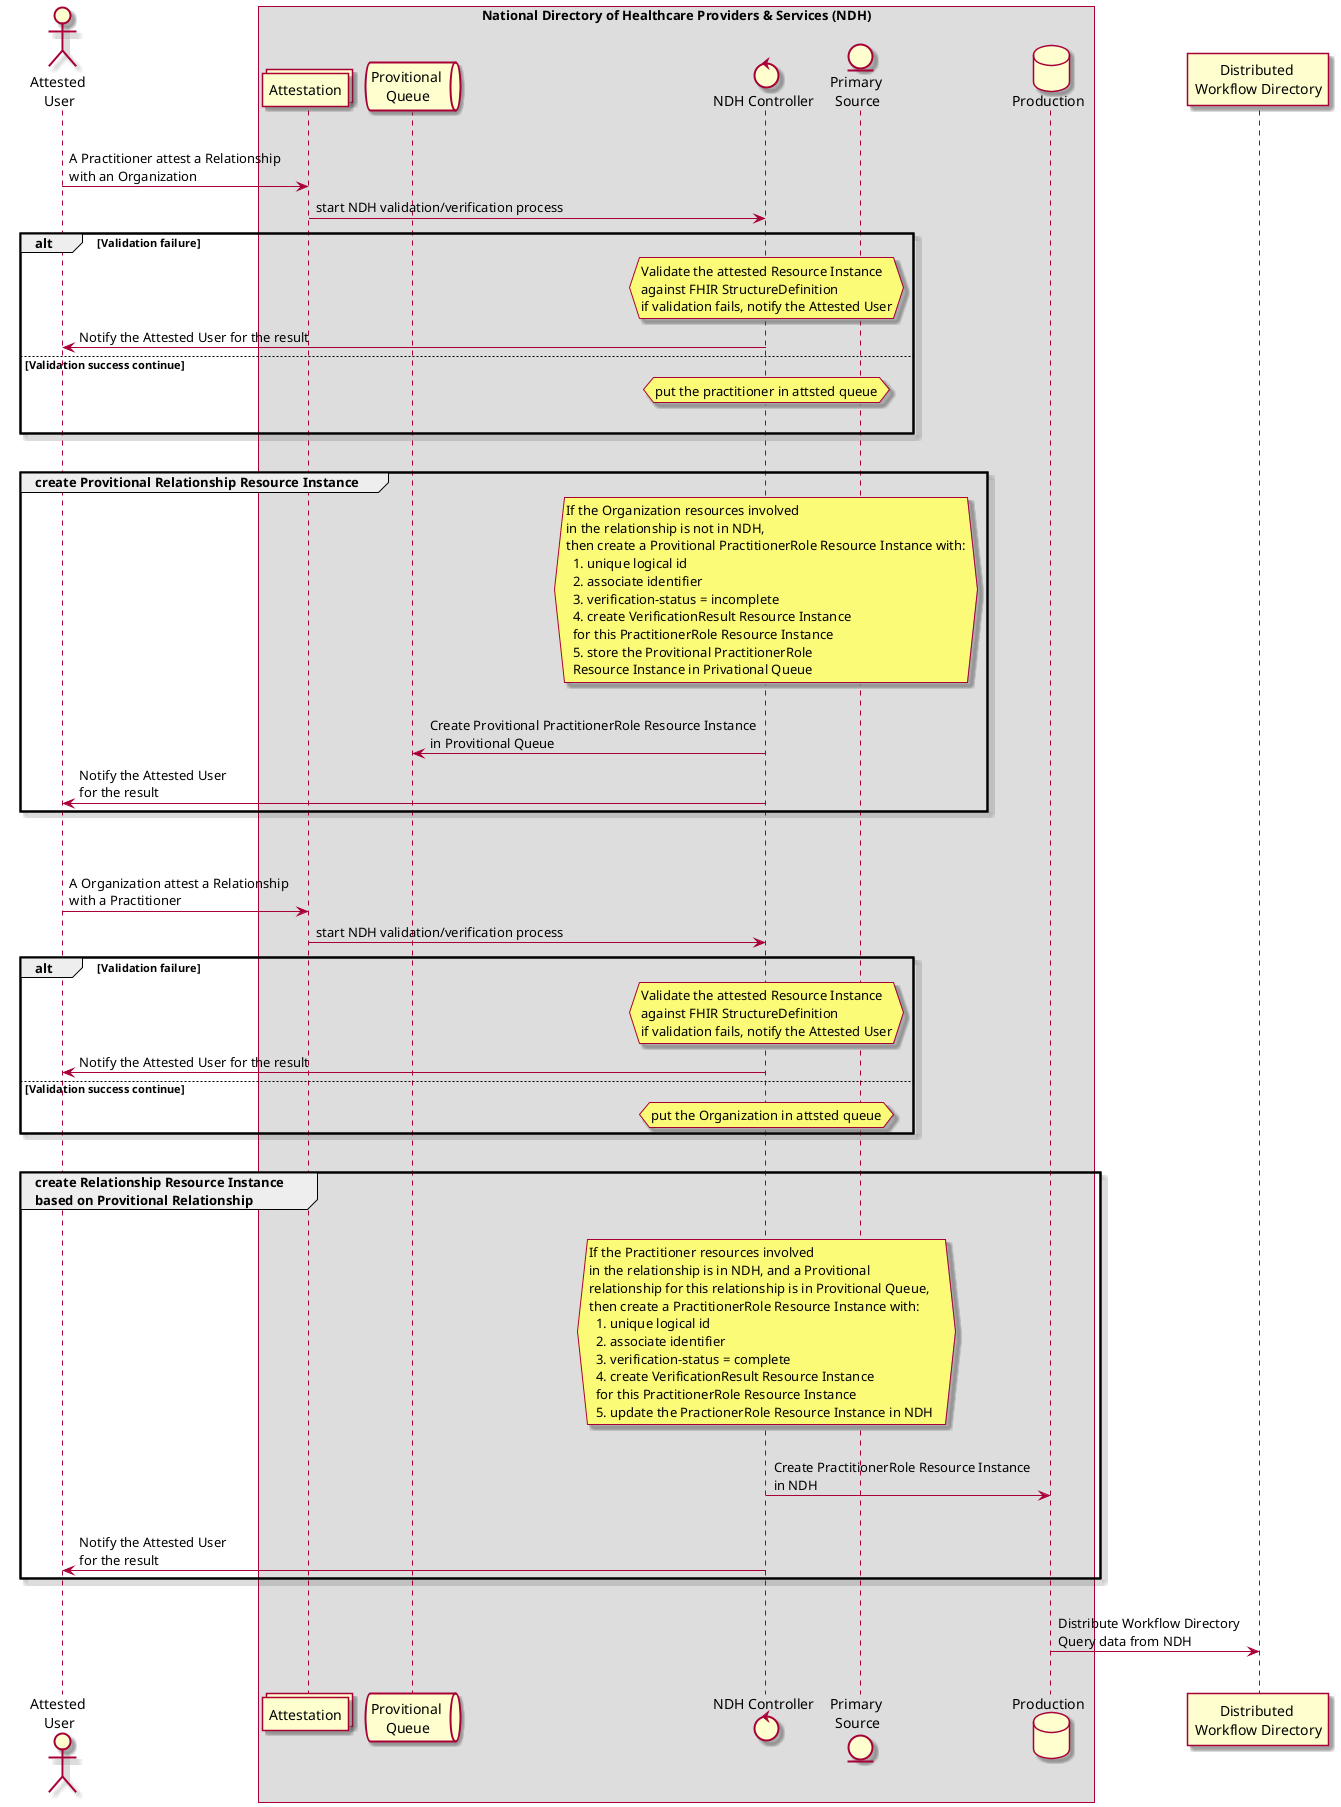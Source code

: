 @startuml

skin rose 
actor "Attested \nUser" as AU
box National Directory of Healthcare Providers & Services (NDH)
    collections "Attestation" as AQ
    queue "Provitional \nQueue" as PQ
    control "NDH Controller" as NC
    entity "Primary \nSource" as PS
    database "Production" as P
end box
participant "Distributed \nWorkflow Directory" as DWD
|||
AU -> AQ : A Practitioner attest a Relationship \nwith an Organization
AQ -> NC : start NDH validation/verification process

alt Validation failure
hnote over NC
  Validate the attested Resource Instance
  against FHIR StructureDefinition
  if validation fails, notify the Attested User
end note
NC -> AU : Notify the Attested User for the result
else Validation success continue
hnote over NC 
    put the practitioner in attsted queue
end note
|||

end

|||
group create Provitional Relationship Resource Instance
hnote over of NC
    If the Organization resources involved 
    in the relationship is not in NDH, 
    then create a Provitional PractitionerRole Resource Instance with:
      1. unique logical id
      2. associate identifier
      3. verification-status = incomplete
      4. create VerificationResult Resource Instance 
      for this PractitionerRole Resource Instance
      5. store the Provitional PractitionerRole 
      Resource Instance in Privational Queue
end note
|||
NC -> PQ : Create Provitional PractitionerRole Resource Instance \nin Provitional Queue
NC -> AU : Notify the Attested User \nfor the result
end
|||

group create PractionerRole based on Provitional Relationship
AU -> AQ : A Organization attest a Relationship \nwith a Practitioner
AQ -> NC : start NDH validation/verification process
alt Validation failure
hnote over NC
  Validate the attested Resource Instance
  against FHIR StructureDefinition
  if validation fails, notify the Attested User
end note
NC -> AU : Notify the Attested User for the result
else Validation success continue
hnote over NC 
    put the Organization in attsted queue
end note
end
|||
group create Relationship Resource Instance \nbased on Provitional Relationship
|||
hnote over of NC
    If the Practitioner resources involved 
    in the relationship is in NDH, and a Provitional
    relationship for this relationship is in Provitional Queue, 
    then create a PractitionerRole Resource Instance with:
      1. unique logical id
      2. associate identifier
      3. verification-status = complete
      4. create VerificationResult Resource Instance 
      for this PractitionerRole Resource Instance
      5. update the PractionerRole Resource Instance in NDH   
end note
|||
NC -> P: Create PractitionerRole Resource Instance \nin NDH
|||
NC -> AU: Notify the Attested User \nfor the result
end 
|||

P -> DWD : Distribute Workflow Directory \nQuery data from NDH
|||

@enduml
